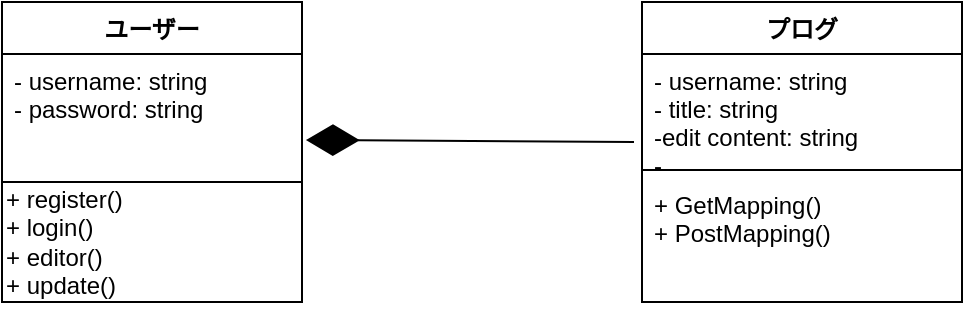 <mxfile version="18.0.7" type="github">
  <diagram id="VAjCkjy1hzf8u-Qn_fSX" name="Page-1">
    <mxGraphModel dx="937" dy="633" grid="1" gridSize="10" guides="1" tooltips="1" connect="1" arrows="1" fold="1" page="1" pageScale="1" pageWidth="827" pageHeight="1169" math="0" shadow="0">
      <root>
        <mxCell id="0" />
        <mxCell id="1" parent="0" />
        <mxCell id="vXiyHlhsnAJdgpeglbU9-9" value="" style="endArrow=diamondThin;endFill=1;endSize=24;html=1;rounded=0;entryX=1.013;entryY=0.672;entryDx=0;entryDy=0;entryPerimeter=0;exitX=-0.025;exitY=0.815;exitDx=0;exitDy=0;exitPerimeter=0;" edge="1" parent="1" source="vXiyHlhsnAJdgpeglbU9-29" target="vXiyHlhsnAJdgpeglbU9-19">
          <mxGeometry width="160" relative="1" as="geometry">
            <mxPoint x="310" y="530" as="sourcePoint" />
            <mxPoint x="480" y="530.5" as="targetPoint" />
          </mxGeometry>
        </mxCell>
        <mxCell id="vXiyHlhsnAJdgpeglbU9-18" value="ユーザー" style="swimlane;fontStyle=1;align=center;verticalAlign=top;childLayout=stackLayout;horizontal=1;startSize=26;horizontalStack=0;resizeParent=1;resizeParentMax=0;resizeLast=0;collapsible=1;marginBottom=0;" vertex="1" parent="1">
          <mxGeometry x="80" y="390" width="150" height="90" as="geometry" />
        </mxCell>
        <mxCell id="vXiyHlhsnAJdgpeglbU9-19" value="- username: string&#xa;- password: string&#xa;" style="text;strokeColor=none;fillColor=none;align=left;verticalAlign=top;spacingLeft=4;spacingRight=4;overflow=hidden;rotatable=0;points=[[0,0.5],[1,0.5]];portConstraint=eastwest;" vertex="1" parent="vXiyHlhsnAJdgpeglbU9-18">
          <mxGeometry y="26" width="150" height="64" as="geometry" />
        </mxCell>
        <mxCell id="vXiyHlhsnAJdgpeglbU9-23" value="+ register()&lt;br&gt;+ login()&lt;br&gt;+ editor()&lt;br&gt;+ update()" style="html=1;align=left;" vertex="1" parent="1">
          <mxGeometry x="80" y="480" width="150" height="60" as="geometry" />
        </mxCell>
        <mxCell id="vXiyHlhsnAJdgpeglbU9-28" value="プログ" style="swimlane;fontStyle=1;align=center;verticalAlign=top;childLayout=stackLayout;horizontal=1;startSize=26;horizontalStack=0;resizeParent=1;resizeParentMax=0;resizeLast=0;collapsible=1;marginBottom=0;" vertex="1" parent="1">
          <mxGeometry x="400" y="390" width="160" height="150" as="geometry" />
        </mxCell>
        <mxCell id="vXiyHlhsnAJdgpeglbU9-29" value="- username: string&#xa;- title: string&#xa;-edit content: string&#xa;- &#xa;" style="text;strokeColor=none;fillColor=none;align=left;verticalAlign=top;spacingLeft=4;spacingRight=4;overflow=hidden;rotatable=0;points=[[0,0.5],[1,0.5]];portConstraint=eastwest;" vertex="1" parent="vXiyHlhsnAJdgpeglbU9-28">
          <mxGeometry y="26" width="160" height="54" as="geometry" />
        </mxCell>
        <mxCell id="vXiyHlhsnAJdgpeglbU9-30" value="" style="line;strokeWidth=1;fillColor=none;align=left;verticalAlign=middle;spacingTop=-1;spacingLeft=3;spacingRight=3;rotatable=0;labelPosition=right;points=[];portConstraint=eastwest;" vertex="1" parent="vXiyHlhsnAJdgpeglbU9-28">
          <mxGeometry y="80" width="160" height="8" as="geometry" />
        </mxCell>
        <mxCell id="vXiyHlhsnAJdgpeglbU9-31" value="+ GetMapping()&#xa;+ PostMapping()&#xa;" style="text;strokeColor=none;fillColor=none;align=left;verticalAlign=top;spacingLeft=4;spacingRight=4;overflow=hidden;rotatable=0;points=[[0,0.5],[1,0.5]];portConstraint=eastwest;" vertex="1" parent="vXiyHlhsnAJdgpeglbU9-28">
          <mxGeometry y="88" width="160" height="62" as="geometry" />
        </mxCell>
      </root>
    </mxGraphModel>
  </diagram>
</mxfile>
